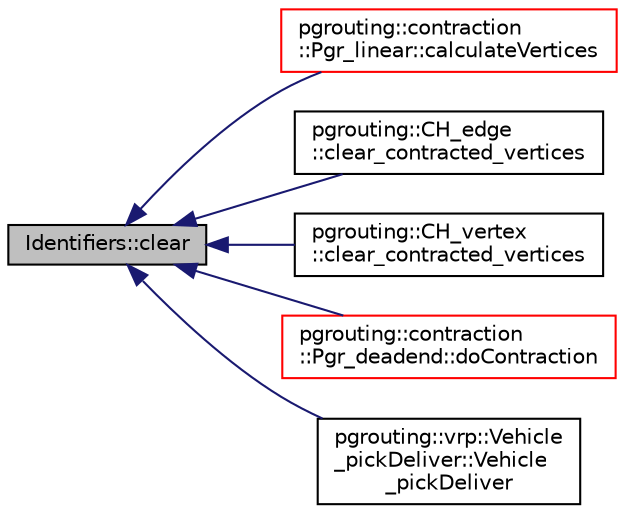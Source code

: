 digraph "Identifiers::clear"
{
  edge [fontname="Helvetica",fontsize="10",labelfontname="Helvetica",labelfontsize="10"];
  node [fontname="Helvetica",fontsize="10",shape=record];
  rankdir="LR";
  Node29 [label="Identifiers::clear",height=0.2,width=0.4,color="black", fillcolor="grey75", style="filled", fontcolor="black"];
  Node29 -> Node30 [dir="back",color="midnightblue",fontsize="10",style="solid",fontname="Helvetica"];
  Node30 [label="pgrouting::contraction\l::Pgr_linear::calculateVertices",height=0.2,width=0.4,color="red", fillcolor="white", style="filled",URL="$classpgrouting_1_1contraction_1_1Pgr__linear.html#a1bae6a3ec231a3048e243ff087997853"];
  Node29 -> Node33 [dir="back",color="midnightblue",fontsize="10",style="solid",fontname="Helvetica"];
  Node33 [label="pgrouting::CH_edge\l::clear_contracted_vertices",height=0.2,width=0.4,color="black", fillcolor="white", style="filled",URL="$classpgrouting_1_1CH__edge.html#a85a95ffdce7847255759af3e2d2c1637"];
  Node29 -> Node34 [dir="back",color="midnightblue",fontsize="10",style="solid",fontname="Helvetica"];
  Node34 [label="pgrouting::CH_vertex\l::clear_contracted_vertices",height=0.2,width=0.4,color="black", fillcolor="white", style="filled",URL="$classpgrouting_1_1CH__vertex.html#ac03a1dab25edb24d961a39195743779f"];
  Node29 -> Node35 [dir="back",color="midnightblue",fontsize="10",style="solid",fontname="Helvetica"];
  Node35 [label="pgrouting::contraction\l::Pgr_deadend::doContraction",height=0.2,width=0.4,color="red", fillcolor="white", style="filled",URL="$classpgrouting_1_1contraction_1_1Pgr__deadend.html#ac53c67c279159a0bc491513d3de4a20b"];
  Node29 -> Node39 [dir="back",color="midnightblue",fontsize="10",style="solid",fontname="Helvetica"];
  Node39 [label="pgrouting::vrp::Vehicle\l_pickDeliver::Vehicle\l_pickDeliver",height=0.2,width=0.4,color="black", fillcolor="white", style="filled",URL="$classpgrouting_1_1vrp_1_1Vehicle__pickDeliver.html#a2238dbc1013a9d57b52b84bc0a243d8f"];
}

